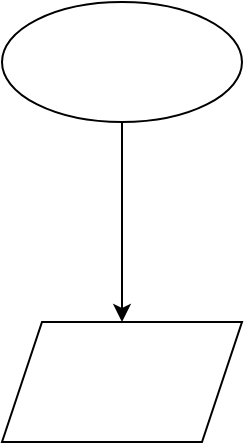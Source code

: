 <mxfile version="15.0.6" type="github"><diagram id="09UOsUV_2z3bFzvdY6_t" name="Page-1"><mxGraphModel dx="1019" dy="535" grid="1" gridSize="10" guides="1" tooltips="1" connect="1" arrows="1" fold="1" page="1" pageScale="1" pageWidth="850" pageHeight="1100" math="0" shadow="0"><root><mxCell id="0"/><mxCell id="1" parent="0"/><mxCell id="vPxVej1AmAqEa-nBCPDR-3" style="edgeStyle=orthogonalEdgeStyle;rounded=0;orthogonalLoop=1;jettySize=auto;html=1;" parent="1" source="vPxVej1AmAqEa-nBCPDR-1" target="vPxVej1AmAqEa-nBCPDR-2" edge="1"><mxGeometry relative="1" as="geometry"/></mxCell><mxCell id="vPxVej1AmAqEa-nBCPDR-1" value="" style="ellipse;whiteSpace=wrap;html=1;" parent="1" vertex="1"><mxGeometry x="380" y="90" width="120" height="60" as="geometry"/></mxCell><mxCell id="vPxVej1AmAqEa-nBCPDR-2" value="" style="shape=parallelogram;perimeter=parallelogramPerimeter;whiteSpace=wrap;html=1;fixedSize=1;" parent="1" vertex="1"><mxGeometry x="380" y="250" width="120" height="60" as="geometry"/></mxCell></root></mxGraphModel></diagram></mxfile>